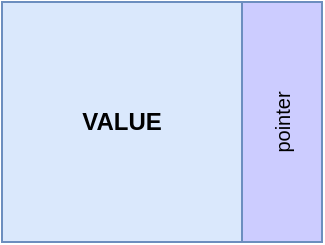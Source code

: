 <mxfile version="20.2.7" type="github">
  <diagram id="987veS0ROYOefqjShhMe" name="Page-1">
    <mxGraphModel dx="1038" dy="547" grid="1" gridSize="10" guides="1" tooltips="1" connect="1" arrows="1" fold="1" page="1" pageScale="1" pageWidth="827" pageHeight="1169" math="0" shadow="0">
      <root>
        <mxCell id="0" />
        <mxCell id="1" parent="0" />
        <mxCell id="9oQyQIpAaP51Bq9350bK-1" value="&lt;b&gt;VALUE&lt;/b&gt;" style="rounded=0;whiteSpace=wrap;html=1;fillColor=#dae8fc;strokeColor=#6c8ebf;" vertex="1" parent="1">
          <mxGeometry x="320" y="160" width="120" height="120" as="geometry" />
        </mxCell>
        <mxCell id="9oQyQIpAaP51Bq9350bK-2" value="&lt;font style=&quot;font-size: 10px;&quot;&gt;pointer&lt;/font&gt;" style="rounded=0;whiteSpace=wrap;html=1;fillColor=#CCCCFF;strokeColor=#6c8ebf;rotation=-90;" vertex="1" parent="1">
          <mxGeometry x="400" y="200" width="120" height="40" as="geometry" />
        </mxCell>
      </root>
    </mxGraphModel>
  </diagram>
</mxfile>

